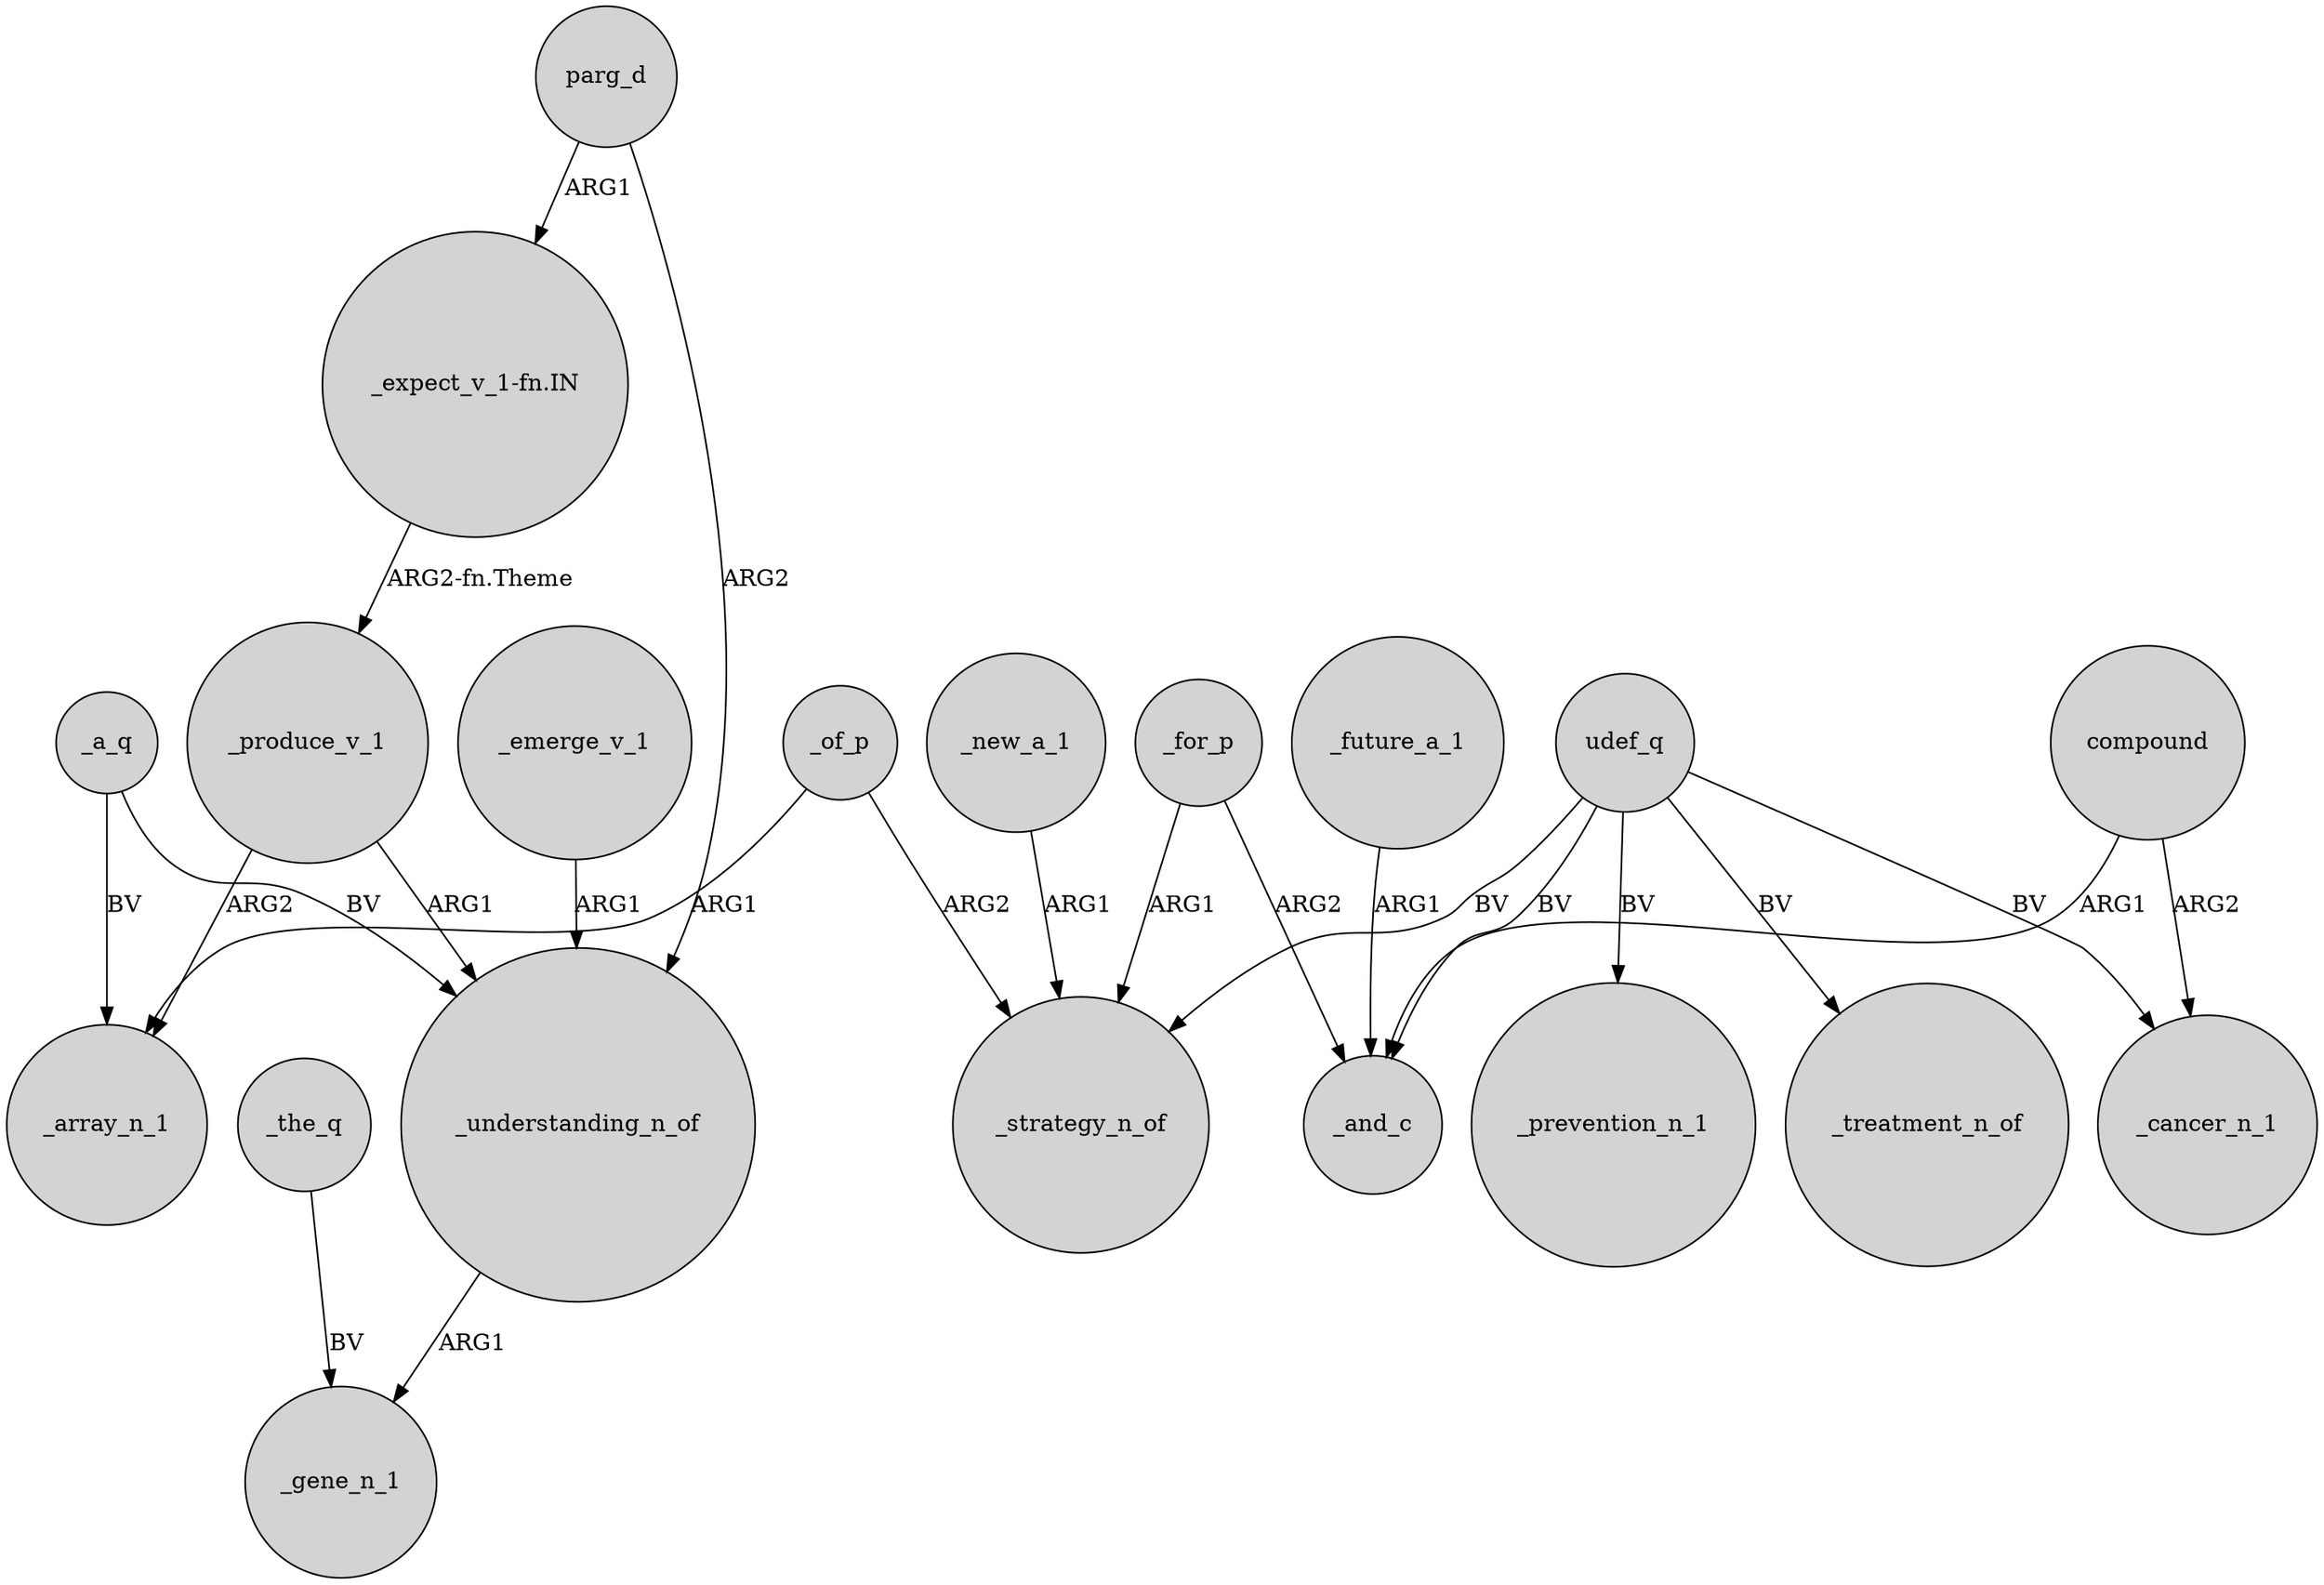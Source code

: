 digraph {
	node [shape=circle style=filled]
	_a_q -> _understanding_n_of [label=BV]
	_future_a_1 -> _and_c [label=ARG1]
	udef_q -> _cancer_n_1 [label=BV]
	_of_p -> _strategy_n_of [label=ARG2]
	_for_p -> _strategy_n_of [label=ARG1]
	_of_p -> _array_n_1 [label=ARG1]
	_for_p -> _and_c [label=ARG2]
	_produce_v_1 -> _array_n_1 [label=ARG2]
	_the_q -> _gene_n_1 [label=BV]
	_new_a_1 -> _strategy_n_of [label=ARG1]
	compound -> _cancer_n_1 [label=ARG2]
	parg_d -> "_expect_v_1-fn.IN" [label=ARG1]
	compound -> _and_c [label=ARG1]
	_understanding_n_of -> _gene_n_1 [label=ARG1]
	_produce_v_1 -> _understanding_n_of [label=ARG1]
	udef_q -> _strategy_n_of [label=BV]
	udef_q -> _treatment_n_of [label=BV]
	parg_d -> _understanding_n_of [label=ARG2]
	udef_q -> _prevention_n_1 [label=BV]
	_a_q -> _array_n_1 [label=BV]
	udef_q -> _and_c [label=BV]
	"_expect_v_1-fn.IN" -> _produce_v_1 [label="ARG2-fn.Theme"]
	_emerge_v_1 -> _understanding_n_of [label=ARG1]
}
